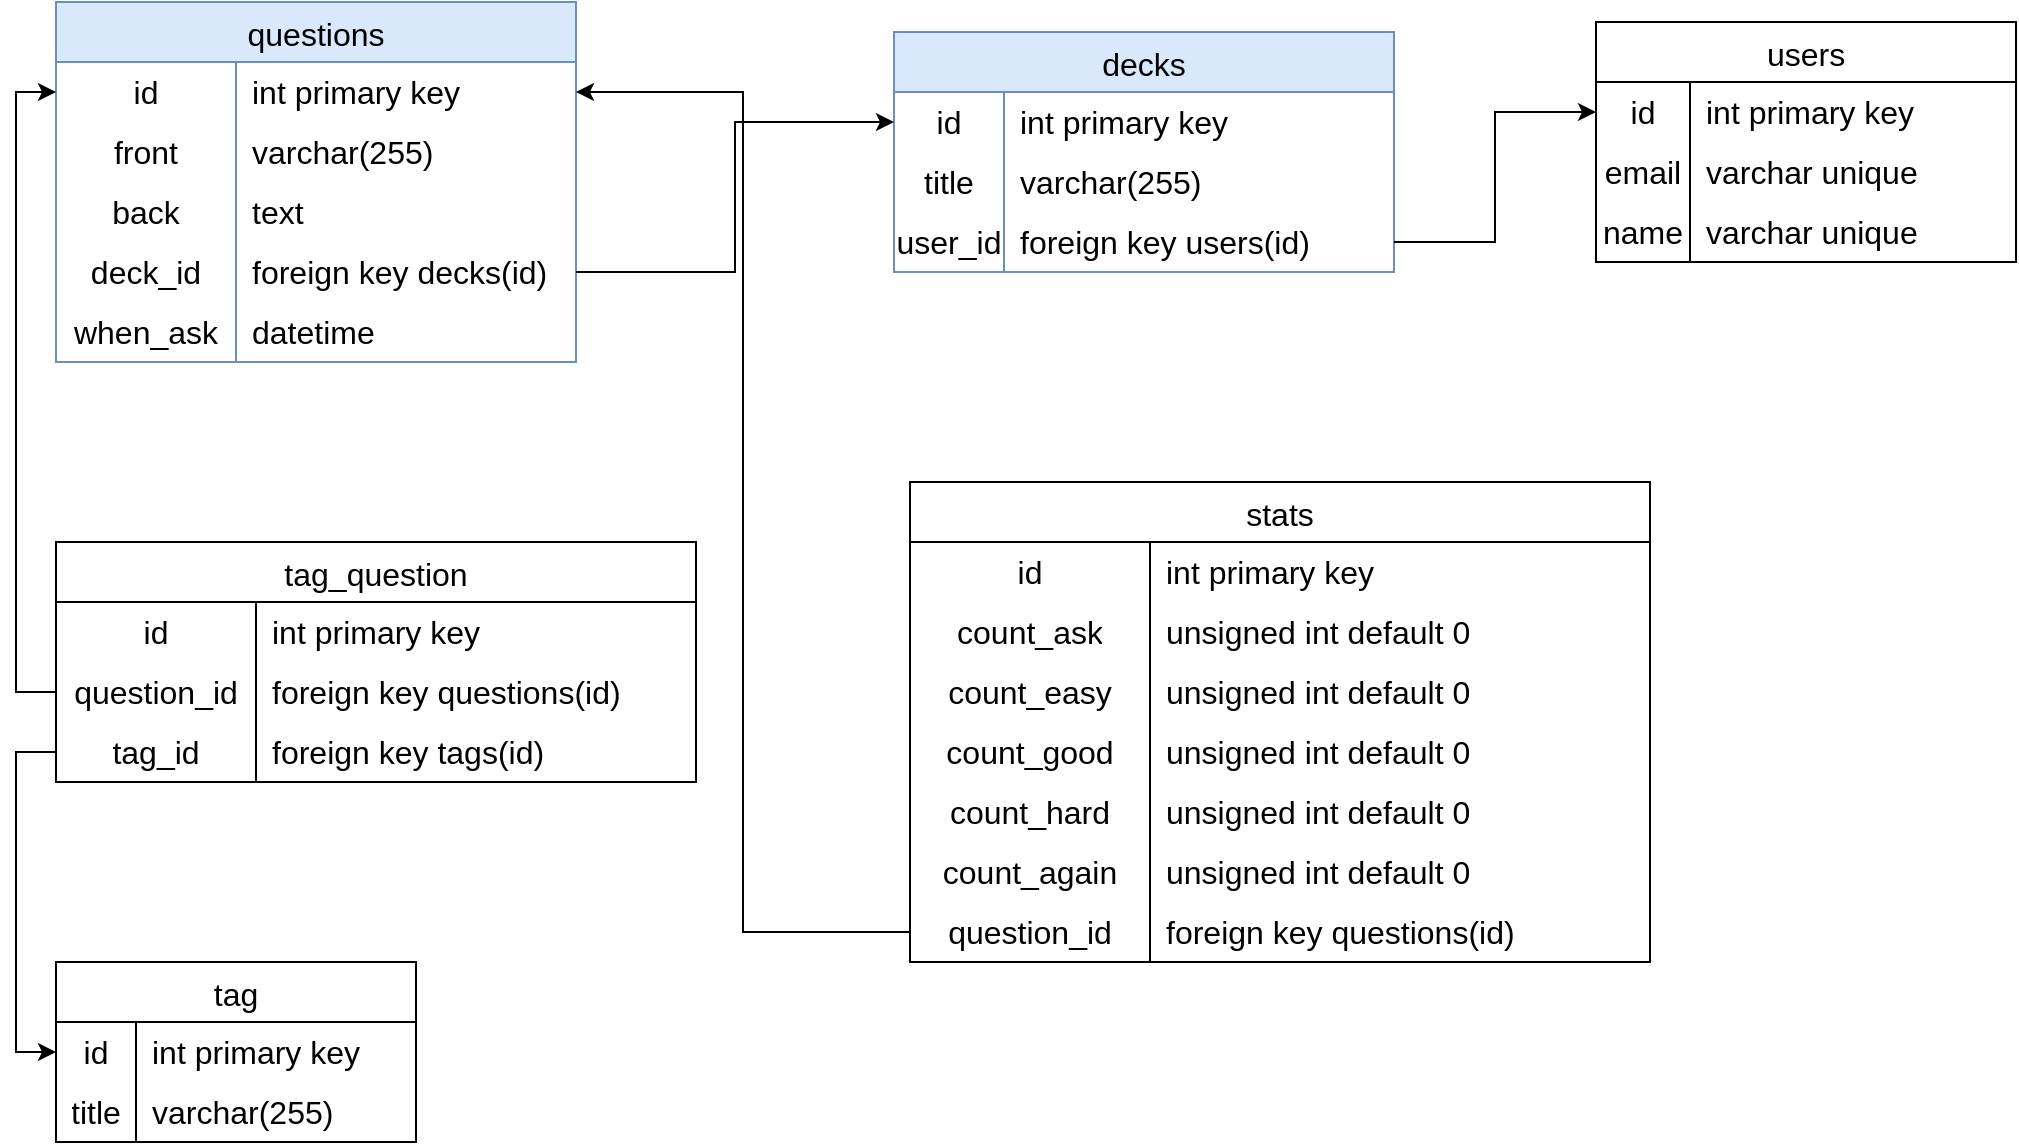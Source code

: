 <mxfile version="26.0.6">
  <diagram name="Страница — 1" id="GxzO4SMwaEqxhku50zEe">
    <mxGraphModel dx="1354" dy="680" grid="1" gridSize="10" guides="1" tooltips="1" connect="1" arrows="1" fold="1" page="1" pageScale="1" pageWidth="827" pageHeight="1169" math="0" shadow="0">
      <root>
        <mxCell id="0" />
        <mxCell id="1" parent="0" />
        <mxCell id="nsIYQJi4WjPe1FPh3urA-19" value="decks" style="shape=table;startSize=30;container=1;collapsible=0;childLayout=tableLayout;fixedRows=1;rowLines=0;fontStyle=0;strokeColor=#6c8ebf;fontSize=16;fillColor=#dae8fc;" vertex="1" parent="1">
          <mxGeometry x="449" y="245" width="250" height="120" as="geometry" />
        </mxCell>
        <mxCell id="nsIYQJi4WjPe1FPh3urA-20" value="" style="shape=tableRow;horizontal=0;startSize=0;swimlaneHead=0;swimlaneBody=0;top=0;left=0;bottom=0;right=0;collapsible=0;dropTarget=0;fillColor=none;points=[[0,0.5],[1,0.5]];portConstraint=eastwest;strokeColor=inherit;fontSize=16;" vertex="1" parent="nsIYQJi4WjPe1FPh3urA-19">
          <mxGeometry y="30" width="250" height="30" as="geometry" />
        </mxCell>
        <mxCell id="nsIYQJi4WjPe1FPh3urA-21" value="id" style="shape=partialRectangle;html=1;whiteSpace=wrap;connectable=0;fillColor=none;top=0;left=0;bottom=0;right=0;overflow=hidden;pointerEvents=1;strokeColor=inherit;fontSize=16;" vertex="1" parent="nsIYQJi4WjPe1FPh3urA-20">
          <mxGeometry width="55" height="30" as="geometry">
            <mxRectangle width="55" height="30" as="alternateBounds" />
          </mxGeometry>
        </mxCell>
        <mxCell id="nsIYQJi4WjPe1FPh3urA-22" value="int primary key" style="shape=partialRectangle;html=1;whiteSpace=wrap;connectable=0;fillColor=none;top=0;left=0;bottom=0;right=0;align=left;spacingLeft=6;overflow=hidden;strokeColor=inherit;fontSize=16;" vertex="1" parent="nsIYQJi4WjPe1FPh3urA-20">
          <mxGeometry x="55" width="195" height="30" as="geometry">
            <mxRectangle width="195" height="30" as="alternateBounds" />
          </mxGeometry>
        </mxCell>
        <mxCell id="nsIYQJi4WjPe1FPh3urA-23" value="" style="shape=tableRow;horizontal=0;startSize=0;swimlaneHead=0;swimlaneBody=0;top=0;left=0;bottom=0;right=0;collapsible=0;dropTarget=0;fillColor=none;points=[[0,0.5],[1,0.5]];portConstraint=eastwest;strokeColor=inherit;fontSize=16;" vertex="1" parent="nsIYQJi4WjPe1FPh3urA-19">
          <mxGeometry y="60" width="250" height="30" as="geometry" />
        </mxCell>
        <mxCell id="nsIYQJi4WjPe1FPh3urA-24" value="title" style="shape=partialRectangle;html=1;whiteSpace=wrap;connectable=0;fillColor=none;top=0;left=0;bottom=0;right=0;overflow=hidden;strokeColor=inherit;fontSize=16;" vertex="1" parent="nsIYQJi4WjPe1FPh3urA-23">
          <mxGeometry width="55" height="30" as="geometry">
            <mxRectangle width="55" height="30" as="alternateBounds" />
          </mxGeometry>
        </mxCell>
        <mxCell id="nsIYQJi4WjPe1FPh3urA-25" value="varchar(255)" style="shape=partialRectangle;html=1;whiteSpace=wrap;connectable=0;fillColor=none;top=0;left=0;bottom=0;right=0;align=left;spacingLeft=6;overflow=hidden;strokeColor=inherit;fontSize=16;" vertex="1" parent="nsIYQJi4WjPe1FPh3urA-23">
          <mxGeometry x="55" width="195" height="30" as="geometry">
            <mxRectangle width="195" height="30" as="alternateBounds" />
          </mxGeometry>
        </mxCell>
        <mxCell id="nsIYQJi4WjPe1FPh3urA-39" style="shape=tableRow;horizontal=0;startSize=0;swimlaneHead=0;swimlaneBody=0;top=0;left=0;bottom=0;right=0;collapsible=0;dropTarget=0;fillColor=none;points=[[0,0.5],[1,0.5]];portConstraint=eastwest;strokeColor=inherit;fontSize=16;" vertex="1" parent="nsIYQJi4WjPe1FPh3urA-19">
          <mxGeometry y="90" width="250" height="30" as="geometry" />
        </mxCell>
        <mxCell id="nsIYQJi4WjPe1FPh3urA-40" value="user_id" style="shape=partialRectangle;html=1;whiteSpace=wrap;connectable=0;fillColor=none;top=0;left=0;bottom=0;right=0;overflow=hidden;strokeColor=inherit;fontSize=16;" vertex="1" parent="nsIYQJi4WjPe1FPh3urA-39">
          <mxGeometry width="55" height="30" as="geometry">
            <mxRectangle width="55" height="30" as="alternateBounds" />
          </mxGeometry>
        </mxCell>
        <mxCell id="nsIYQJi4WjPe1FPh3urA-41" value="foreign key users(id)" style="shape=partialRectangle;html=1;whiteSpace=wrap;connectable=0;fillColor=none;top=0;left=0;bottom=0;right=0;align=left;spacingLeft=6;overflow=hidden;strokeColor=inherit;fontSize=16;" vertex="1" parent="nsIYQJi4WjPe1FPh3urA-39">
          <mxGeometry x="55" width="195" height="30" as="geometry">
            <mxRectangle width="195" height="30" as="alternateBounds" />
          </mxGeometry>
        </mxCell>
        <mxCell id="nsIYQJi4WjPe1FPh3urA-29" value="users" style="shape=table;startSize=30;container=1;collapsible=0;childLayout=tableLayout;fixedRows=1;rowLines=0;fontStyle=0;strokeColor=default;fontSize=16;" vertex="1" parent="1">
          <mxGeometry x="800" y="240" width="210" height="120" as="geometry" />
        </mxCell>
        <mxCell id="nsIYQJi4WjPe1FPh3urA-30" value="" style="shape=tableRow;horizontal=0;startSize=0;swimlaneHead=0;swimlaneBody=0;top=0;left=0;bottom=0;right=0;collapsible=0;dropTarget=0;fillColor=none;points=[[0,0.5],[1,0.5]];portConstraint=eastwest;strokeColor=inherit;fontSize=16;" vertex="1" parent="nsIYQJi4WjPe1FPh3urA-29">
          <mxGeometry y="30" width="210" height="30" as="geometry" />
        </mxCell>
        <mxCell id="nsIYQJi4WjPe1FPh3urA-31" value="id" style="shape=partialRectangle;html=1;whiteSpace=wrap;connectable=0;fillColor=none;top=0;left=0;bottom=0;right=0;overflow=hidden;pointerEvents=1;strokeColor=inherit;fontSize=16;" vertex="1" parent="nsIYQJi4WjPe1FPh3urA-30">
          <mxGeometry width="47" height="30" as="geometry">
            <mxRectangle width="47" height="30" as="alternateBounds" />
          </mxGeometry>
        </mxCell>
        <mxCell id="nsIYQJi4WjPe1FPh3urA-32" value="int primary key" style="shape=partialRectangle;html=1;whiteSpace=wrap;connectable=0;fillColor=none;top=0;left=0;bottom=0;right=0;align=left;spacingLeft=6;overflow=hidden;strokeColor=inherit;fontSize=16;" vertex="1" parent="nsIYQJi4WjPe1FPh3urA-30">
          <mxGeometry x="47" width="163" height="30" as="geometry">
            <mxRectangle width="163" height="30" as="alternateBounds" />
          </mxGeometry>
        </mxCell>
        <mxCell id="nsIYQJi4WjPe1FPh3urA-33" value="" style="shape=tableRow;horizontal=0;startSize=0;swimlaneHead=0;swimlaneBody=0;top=0;left=0;bottom=0;right=0;collapsible=0;dropTarget=0;fillColor=none;points=[[0,0.5],[1,0.5]];portConstraint=eastwest;strokeColor=inherit;fontSize=16;" vertex="1" parent="nsIYQJi4WjPe1FPh3urA-29">
          <mxGeometry y="60" width="210" height="30" as="geometry" />
        </mxCell>
        <mxCell id="nsIYQJi4WjPe1FPh3urA-34" value="email" style="shape=partialRectangle;html=1;whiteSpace=wrap;connectable=0;fillColor=none;top=0;left=0;bottom=0;right=0;overflow=hidden;strokeColor=inherit;fontSize=16;" vertex="1" parent="nsIYQJi4WjPe1FPh3urA-33">
          <mxGeometry width="47" height="30" as="geometry">
            <mxRectangle width="47" height="30" as="alternateBounds" />
          </mxGeometry>
        </mxCell>
        <mxCell id="nsIYQJi4WjPe1FPh3urA-35" value="varchar unique" style="shape=partialRectangle;html=1;whiteSpace=wrap;connectable=0;fillColor=none;top=0;left=0;bottom=0;right=0;align=left;spacingLeft=6;overflow=hidden;strokeColor=inherit;fontSize=16;" vertex="1" parent="nsIYQJi4WjPe1FPh3urA-33">
          <mxGeometry x="47" width="163" height="30" as="geometry">
            <mxRectangle width="163" height="30" as="alternateBounds" />
          </mxGeometry>
        </mxCell>
        <mxCell id="nsIYQJi4WjPe1FPh3urA-36" value="" style="shape=tableRow;horizontal=0;startSize=0;swimlaneHead=0;swimlaneBody=0;top=0;left=0;bottom=0;right=0;collapsible=0;dropTarget=0;fillColor=none;points=[[0,0.5],[1,0.5]];portConstraint=eastwest;strokeColor=inherit;fontSize=16;" vertex="1" parent="nsIYQJi4WjPe1FPh3urA-29">
          <mxGeometry y="90" width="210" height="30" as="geometry" />
        </mxCell>
        <mxCell id="nsIYQJi4WjPe1FPh3urA-37" value="name" style="shape=partialRectangle;html=1;whiteSpace=wrap;connectable=0;fillColor=none;top=0;left=0;bottom=0;right=0;overflow=hidden;strokeColor=inherit;fontSize=16;" vertex="1" parent="nsIYQJi4WjPe1FPh3urA-36">
          <mxGeometry width="47" height="30" as="geometry">
            <mxRectangle width="47" height="30" as="alternateBounds" />
          </mxGeometry>
        </mxCell>
        <mxCell id="nsIYQJi4WjPe1FPh3urA-38" value="varchar unique" style="shape=partialRectangle;html=1;whiteSpace=wrap;connectable=0;fillColor=none;top=0;left=0;bottom=0;right=0;align=left;spacingLeft=6;overflow=hidden;strokeColor=inherit;fontSize=16;" vertex="1" parent="nsIYQJi4WjPe1FPh3urA-36">
          <mxGeometry x="47" width="163" height="30" as="geometry">
            <mxRectangle width="163" height="30" as="alternateBounds" />
          </mxGeometry>
        </mxCell>
        <mxCell id="nsIYQJi4WjPe1FPh3urA-44" style="edgeStyle=orthogonalEdgeStyle;rounded=0;orthogonalLoop=1;jettySize=auto;html=1;entryX=0;entryY=0.5;entryDx=0;entryDy=0;" edge="1" parent="1" source="nsIYQJi4WjPe1FPh3urA-39" target="nsIYQJi4WjPe1FPh3urA-30">
          <mxGeometry relative="1" as="geometry" />
        </mxCell>
        <mxCell id="nsIYQJi4WjPe1FPh3urA-45" value="questions" style="shape=table;startSize=30;container=1;collapsible=0;childLayout=tableLayout;fixedRows=1;rowLines=0;fontStyle=0;strokeColor=#6c8ebf;fontSize=16;fillColor=#dae8fc;" vertex="1" parent="1">
          <mxGeometry x="30" y="230" width="260" height="180" as="geometry" />
        </mxCell>
        <mxCell id="nsIYQJi4WjPe1FPh3urA-46" value="" style="shape=tableRow;horizontal=0;startSize=0;swimlaneHead=0;swimlaneBody=0;top=0;left=0;bottom=0;right=0;collapsible=0;dropTarget=0;fillColor=none;points=[[0,0.5],[1,0.5]];portConstraint=eastwest;strokeColor=inherit;fontSize=16;" vertex="1" parent="nsIYQJi4WjPe1FPh3urA-45">
          <mxGeometry y="30" width="260" height="30" as="geometry" />
        </mxCell>
        <mxCell id="nsIYQJi4WjPe1FPh3urA-47" value="id" style="shape=partialRectangle;html=1;whiteSpace=wrap;connectable=0;fillColor=none;top=0;left=0;bottom=0;right=0;overflow=hidden;pointerEvents=1;strokeColor=inherit;fontSize=16;" vertex="1" parent="nsIYQJi4WjPe1FPh3urA-46">
          <mxGeometry width="90" height="30" as="geometry">
            <mxRectangle width="90" height="30" as="alternateBounds" />
          </mxGeometry>
        </mxCell>
        <mxCell id="nsIYQJi4WjPe1FPh3urA-48" value="int primary key" style="shape=partialRectangle;html=1;whiteSpace=wrap;connectable=0;fillColor=none;top=0;left=0;bottom=0;right=0;align=left;spacingLeft=6;overflow=hidden;strokeColor=inherit;fontSize=16;" vertex="1" parent="nsIYQJi4WjPe1FPh3urA-46">
          <mxGeometry x="90" width="170" height="30" as="geometry">
            <mxRectangle width="170" height="30" as="alternateBounds" />
          </mxGeometry>
        </mxCell>
        <mxCell id="nsIYQJi4WjPe1FPh3urA-49" value="" style="shape=tableRow;horizontal=0;startSize=0;swimlaneHead=0;swimlaneBody=0;top=0;left=0;bottom=0;right=0;collapsible=0;dropTarget=0;fillColor=none;points=[[0,0.5],[1,0.5]];portConstraint=eastwest;strokeColor=inherit;fontSize=16;" vertex="1" parent="nsIYQJi4WjPe1FPh3urA-45">
          <mxGeometry y="60" width="260" height="30" as="geometry" />
        </mxCell>
        <mxCell id="nsIYQJi4WjPe1FPh3urA-50" value="front" style="shape=partialRectangle;html=1;whiteSpace=wrap;connectable=0;fillColor=none;top=0;left=0;bottom=0;right=0;overflow=hidden;strokeColor=inherit;fontSize=16;" vertex="1" parent="nsIYQJi4WjPe1FPh3urA-49">
          <mxGeometry width="90" height="30" as="geometry">
            <mxRectangle width="90" height="30" as="alternateBounds" />
          </mxGeometry>
        </mxCell>
        <mxCell id="nsIYQJi4WjPe1FPh3urA-51" value="varchar(255)" style="shape=partialRectangle;html=1;whiteSpace=wrap;connectable=0;fillColor=none;top=0;left=0;bottom=0;right=0;align=left;spacingLeft=6;overflow=hidden;strokeColor=inherit;fontSize=16;" vertex="1" parent="nsIYQJi4WjPe1FPh3urA-49">
          <mxGeometry x="90" width="170" height="30" as="geometry">
            <mxRectangle width="170" height="30" as="alternateBounds" />
          </mxGeometry>
        </mxCell>
        <mxCell id="nsIYQJi4WjPe1FPh3urA-52" value="" style="shape=tableRow;horizontal=0;startSize=0;swimlaneHead=0;swimlaneBody=0;top=0;left=0;bottom=0;right=0;collapsible=0;dropTarget=0;fillColor=none;points=[[0,0.5],[1,0.5]];portConstraint=eastwest;strokeColor=inherit;fontSize=16;" vertex="1" parent="nsIYQJi4WjPe1FPh3urA-45">
          <mxGeometry y="90" width="260" height="30" as="geometry" />
        </mxCell>
        <mxCell id="nsIYQJi4WjPe1FPh3urA-53" value="back" style="shape=partialRectangle;html=1;whiteSpace=wrap;connectable=0;fillColor=none;top=0;left=0;bottom=0;right=0;overflow=hidden;strokeColor=inherit;fontSize=16;" vertex="1" parent="nsIYQJi4WjPe1FPh3urA-52">
          <mxGeometry width="90" height="30" as="geometry">
            <mxRectangle width="90" height="30" as="alternateBounds" />
          </mxGeometry>
        </mxCell>
        <mxCell id="nsIYQJi4WjPe1FPh3urA-54" value="text" style="shape=partialRectangle;html=1;whiteSpace=wrap;connectable=0;fillColor=none;top=0;left=0;bottom=0;right=0;align=left;spacingLeft=6;overflow=hidden;strokeColor=inherit;fontSize=16;" vertex="1" parent="nsIYQJi4WjPe1FPh3urA-52">
          <mxGeometry x="90" width="170" height="30" as="geometry">
            <mxRectangle width="170" height="30" as="alternateBounds" />
          </mxGeometry>
        </mxCell>
        <mxCell id="nsIYQJi4WjPe1FPh3urA-55" style="shape=tableRow;horizontal=0;startSize=0;swimlaneHead=0;swimlaneBody=0;top=0;left=0;bottom=0;right=0;collapsible=0;dropTarget=0;fillColor=none;points=[[0,0.5],[1,0.5]];portConstraint=eastwest;strokeColor=inherit;fontSize=16;" vertex="1" parent="nsIYQJi4WjPe1FPh3urA-45">
          <mxGeometry y="120" width="260" height="30" as="geometry" />
        </mxCell>
        <mxCell id="nsIYQJi4WjPe1FPh3urA-56" value="deck_id" style="shape=partialRectangle;html=1;whiteSpace=wrap;connectable=0;fillColor=none;top=0;left=0;bottom=0;right=0;overflow=hidden;strokeColor=inherit;fontSize=16;" vertex="1" parent="nsIYQJi4WjPe1FPh3urA-55">
          <mxGeometry width="90" height="30" as="geometry">
            <mxRectangle width="90" height="30" as="alternateBounds" />
          </mxGeometry>
        </mxCell>
        <mxCell id="nsIYQJi4WjPe1FPh3urA-57" value="foreign key decks(id)" style="shape=partialRectangle;html=1;whiteSpace=wrap;connectable=0;fillColor=none;top=0;left=0;bottom=0;right=0;align=left;spacingLeft=6;overflow=hidden;strokeColor=inherit;fontSize=16;" vertex="1" parent="nsIYQJi4WjPe1FPh3urA-55">
          <mxGeometry x="90" width="170" height="30" as="geometry">
            <mxRectangle width="170" height="30" as="alternateBounds" />
          </mxGeometry>
        </mxCell>
        <mxCell id="nsIYQJi4WjPe1FPh3urA-60" style="shape=tableRow;horizontal=0;startSize=0;swimlaneHead=0;swimlaneBody=0;top=0;left=0;bottom=0;right=0;collapsible=0;dropTarget=0;fillColor=none;points=[[0,0.5],[1,0.5]];portConstraint=eastwest;strokeColor=inherit;fontSize=16;" vertex="1" parent="nsIYQJi4WjPe1FPh3urA-45">
          <mxGeometry y="150" width="260" height="30" as="geometry" />
        </mxCell>
        <mxCell id="nsIYQJi4WjPe1FPh3urA-61" value="when_ask" style="shape=partialRectangle;html=1;whiteSpace=wrap;connectable=0;fillColor=none;top=0;left=0;bottom=0;right=0;overflow=hidden;strokeColor=inherit;fontSize=16;" vertex="1" parent="nsIYQJi4WjPe1FPh3urA-60">
          <mxGeometry width="90" height="30" as="geometry">
            <mxRectangle width="90" height="30" as="alternateBounds" />
          </mxGeometry>
        </mxCell>
        <mxCell id="nsIYQJi4WjPe1FPh3urA-62" value="datetime" style="shape=partialRectangle;html=1;whiteSpace=wrap;connectable=0;fillColor=none;top=0;left=0;bottom=0;right=0;align=left;spacingLeft=6;overflow=hidden;strokeColor=inherit;fontSize=16;" vertex="1" parent="nsIYQJi4WjPe1FPh3urA-60">
          <mxGeometry x="90" width="170" height="30" as="geometry">
            <mxRectangle width="170" height="30" as="alternateBounds" />
          </mxGeometry>
        </mxCell>
        <mxCell id="nsIYQJi4WjPe1FPh3urA-58" style="edgeStyle=orthogonalEdgeStyle;rounded=0;orthogonalLoop=1;jettySize=auto;html=1;entryX=0;entryY=0.5;entryDx=0;entryDy=0;" edge="1" parent="1" source="nsIYQJi4WjPe1FPh3urA-55" target="nsIYQJi4WjPe1FPh3urA-20">
          <mxGeometry relative="1" as="geometry" />
        </mxCell>
        <mxCell id="nsIYQJi4WjPe1FPh3urA-63" value="tag_question" style="shape=table;startSize=30;container=1;collapsible=0;childLayout=tableLayout;fixedRows=1;rowLines=0;fontStyle=0;strokeColor=default;fontSize=16;" vertex="1" parent="1">
          <mxGeometry x="30" y="500" width="320" height="120" as="geometry" />
        </mxCell>
        <mxCell id="nsIYQJi4WjPe1FPh3urA-64" value="" style="shape=tableRow;horizontal=0;startSize=0;swimlaneHead=0;swimlaneBody=0;top=0;left=0;bottom=0;right=0;collapsible=0;dropTarget=0;fillColor=none;points=[[0,0.5],[1,0.5]];portConstraint=eastwest;strokeColor=inherit;fontSize=16;" vertex="1" parent="nsIYQJi4WjPe1FPh3urA-63">
          <mxGeometry y="30" width="320" height="30" as="geometry" />
        </mxCell>
        <mxCell id="nsIYQJi4WjPe1FPh3urA-65" value="id" style="shape=partialRectangle;html=1;whiteSpace=wrap;connectable=0;fillColor=none;top=0;left=0;bottom=0;right=0;overflow=hidden;pointerEvents=1;strokeColor=inherit;fontSize=16;" vertex="1" parent="nsIYQJi4WjPe1FPh3urA-64">
          <mxGeometry width="100" height="30" as="geometry">
            <mxRectangle width="100" height="30" as="alternateBounds" />
          </mxGeometry>
        </mxCell>
        <mxCell id="nsIYQJi4WjPe1FPh3urA-66" value="int primary key" style="shape=partialRectangle;html=1;whiteSpace=wrap;connectable=0;fillColor=none;top=0;left=0;bottom=0;right=0;align=left;spacingLeft=6;overflow=hidden;strokeColor=inherit;fontSize=16;" vertex="1" parent="nsIYQJi4WjPe1FPh3urA-64">
          <mxGeometry x="100" width="220" height="30" as="geometry">
            <mxRectangle width="220" height="30" as="alternateBounds" />
          </mxGeometry>
        </mxCell>
        <mxCell id="nsIYQJi4WjPe1FPh3urA-67" value="" style="shape=tableRow;horizontal=0;startSize=0;swimlaneHead=0;swimlaneBody=0;top=0;left=0;bottom=0;right=0;collapsible=0;dropTarget=0;fillColor=none;points=[[0,0.5],[1,0.5]];portConstraint=eastwest;strokeColor=inherit;fontSize=16;" vertex="1" parent="nsIYQJi4WjPe1FPh3urA-63">
          <mxGeometry y="60" width="320" height="30" as="geometry" />
        </mxCell>
        <mxCell id="nsIYQJi4WjPe1FPh3urA-68" value="question_id" style="shape=partialRectangle;html=1;whiteSpace=wrap;connectable=0;fillColor=none;top=0;left=0;bottom=0;right=0;overflow=hidden;strokeColor=inherit;fontSize=16;" vertex="1" parent="nsIYQJi4WjPe1FPh3urA-67">
          <mxGeometry width="100" height="30" as="geometry">
            <mxRectangle width="100" height="30" as="alternateBounds" />
          </mxGeometry>
        </mxCell>
        <mxCell id="nsIYQJi4WjPe1FPh3urA-69" value="foreign key questions(id)" style="shape=partialRectangle;html=1;whiteSpace=wrap;connectable=0;fillColor=none;top=0;left=0;bottom=0;right=0;align=left;spacingLeft=6;overflow=hidden;strokeColor=inherit;fontSize=16;" vertex="1" parent="nsIYQJi4WjPe1FPh3urA-67">
          <mxGeometry x="100" width="220" height="30" as="geometry">
            <mxRectangle width="220" height="30" as="alternateBounds" />
          </mxGeometry>
        </mxCell>
        <mxCell id="nsIYQJi4WjPe1FPh3urA-70" value="" style="shape=tableRow;horizontal=0;startSize=0;swimlaneHead=0;swimlaneBody=0;top=0;left=0;bottom=0;right=0;collapsible=0;dropTarget=0;fillColor=none;points=[[0,0.5],[1,0.5]];portConstraint=eastwest;strokeColor=inherit;fontSize=16;" vertex="1" parent="nsIYQJi4WjPe1FPh3urA-63">
          <mxGeometry y="90" width="320" height="30" as="geometry" />
        </mxCell>
        <mxCell id="nsIYQJi4WjPe1FPh3urA-71" value="tag_id" style="shape=partialRectangle;html=1;whiteSpace=wrap;connectable=0;fillColor=none;top=0;left=0;bottom=0;right=0;overflow=hidden;strokeColor=inherit;fontSize=16;" vertex="1" parent="nsIYQJi4WjPe1FPh3urA-70">
          <mxGeometry width="100" height="30" as="geometry">
            <mxRectangle width="100" height="30" as="alternateBounds" />
          </mxGeometry>
        </mxCell>
        <mxCell id="nsIYQJi4WjPe1FPh3urA-72" value="foreign key tags(id)" style="shape=partialRectangle;html=1;whiteSpace=wrap;connectable=0;fillColor=none;top=0;left=0;bottom=0;right=0;align=left;spacingLeft=6;overflow=hidden;strokeColor=inherit;fontSize=16;" vertex="1" parent="nsIYQJi4WjPe1FPh3urA-70">
          <mxGeometry x="100" width="220" height="30" as="geometry">
            <mxRectangle width="220" height="30" as="alternateBounds" />
          </mxGeometry>
        </mxCell>
        <mxCell id="nsIYQJi4WjPe1FPh3urA-74" style="edgeStyle=orthogonalEdgeStyle;rounded=0;orthogonalLoop=1;jettySize=auto;html=1;entryX=0;entryY=0.5;entryDx=0;entryDy=0;" edge="1" parent="1" source="nsIYQJi4WjPe1FPh3urA-67" target="nsIYQJi4WjPe1FPh3urA-46">
          <mxGeometry relative="1" as="geometry" />
        </mxCell>
        <mxCell id="nsIYQJi4WjPe1FPh3urA-75" value="tag" style="shape=table;startSize=30;container=1;collapsible=0;childLayout=tableLayout;fixedRows=1;rowLines=0;fontStyle=0;strokeColor=default;fontSize=16;" vertex="1" parent="1">
          <mxGeometry x="30" y="710" width="180" height="90" as="geometry" />
        </mxCell>
        <mxCell id="nsIYQJi4WjPe1FPh3urA-76" value="" style="shape=tableRow;horizontal=0;startSize=0;swimlaneHead=0;swimlaneBody=0;top=0;left=0;bottom=0;right=0;collapsible=0;dropTarget=0;fillColor=none;points=[[0,0.5],[1,0.5]];portConstraint=eastwest;strokeColor=inherit;fontSize=16;" vertex="1" parent="nsIYQJi4WjPe1FPh3urA-75">
          <mxGeometry y="30" width="180" height="30" as="geometry" />
        </mxCell>
        <mxCell id="nsIYQJi4WjPe1FPh3urA-77" value="id" style="shape=partialRectangle;html=1;whiteSpace=wrap;connectable=0;fillColor=none;top=0;left=0;bottom=0;right=0;overflow=hidden;pointerEvents=1;strokeColor=inherit;fontSize=16;" vertex="1" parent="nsIYQJi4WjPe1FPh3urA-76">
          <mxGeometry width="40" height="30" as="geometry">
            <mxRectangle width="40" height="30" as="alternateBounds" />
          </mxGeometry>
        </mxCell>
        <mxCell id="nsIYQJi4WjPe1FPh3urA-78" value="int primary key" style="shape=partialRectangle;html=1;whiteSpace=wrap;connectable=0;fillColor=none;top=0;left=0;bottom=0;right=0;align=left;spacingLeft=6;overflow=hidden;strokeColor=inherit;fontSize=16;" vertex="1" parent="nsIYQJi4WjPe1FPh3urA-76">
          <mxGeometry x="40" width="140" height="30" as="geometry">
            <mxRectangle width="140" height="30" as="alternateBounds" />
          </mxGeometry>
        </mxCell>
        <mxCell id="nsIYQJi4WjPe1FPh3urA-79" value="" style="shape=tableRow;horizontal=0;startSize=0;swimlaneHead=0;swimlaneBody=0;top=0;left=0;bottom=0;right=0;collapsible=0;dropTarget=0;fillColor=none;points=[[0,0.5],[1,0.5]];portConstraint=eastwest;strokeColor=inherit;fontSize=16;" vertex="1" parent="nsIYQJi4WjPe1FPh3urA-75">
          <mxGeometry y="60" width="180" height="30" as="geometry" />
        </mxCell>
        <mxCell id="nsIYQJi4WjPe1FPh3urA-80" value="title" style="shape=partialRectangle;html=1;whiteSpace=wrap;connectable=0;fillColor=none;top=0;left=0;bottom=0;right=0;overflow=hidden;strokeColor=inherit;fontSize=16;" vertex="1" parent="nsIYQJi4WjPe1FPh3urA-79">
          <mxGeometry width="40" height="30" as="geometry">
            <mxRectangle width="40" height="30" as="alternateBounds" />
          </mxGeometry>
        </mxCell>
        <mxCell id="nsIYQJi4WjPe1FPh3urA-81" value="varchar(255)" style="shape=partialRectangle;html=1;whiteSpace=wrap;connectable=0;fillColor=none;top=0;left=0;bottom=0;right=0;align=left;spacingLeft=6;overflow=hidden;strokeColor=inherit;fontSize=16;" vertex="1" parent="nsIYQJi4WjPe1FPh3urA-79">
          <mxGeometry x="40" width="140" height="30" as="geometry">
            <mxRectangle width="140" height="30" as="alternateBounds" />
          </mxGeometry>
        </mxCell>
        <mxCell id="nsIYQJi4WjPe1FPh3urA-85" style="edgeStyle=orthogonalEdgeStyle;rounded=0;orthogonalLoop=1;jettySize=auto;html=1;entryX=0;entryY=0.5;entryDx=0;entryDy=0;" edge="1" parent="1" source="nsIYQJi4WjPe1FPh3urA-70" target="nsIYQJi4WjPe1FPh3urA-76">
          <mxGeometry relative="1" as="geometry" />
        </mxCell>
        <mxCell id="nsIYQJi4WjPe1FPh3urA-89" value="stats" style="shape=table;startSize=30;container=1;collapsible=0;childLayout=tableLayout;fixedRows=1;rowLines=0;fontStyle=0;strokeColor=default;fontSize=16;" vertex="1" parent="1">
          <mxGeometry x="457" y="470" width="370" height="240" as="geometry" />
        </mxCell>
        <mxCell id="nsIYQJi4WjPe1FPh3urA-90" value="" style="shape=tableRow;horizontal=0;startSize=0;swimlaneHead=0;swimlaneBody=0;top=0;left=0;bottom=0;right=0;collapsible=0;dropTarget=0;fillColor=none;points=[[0,0.5],[1,0.5]];portConstraint=eastwest;strokeColor=inherit;fontSize=16;" vertex="1" parent="nsIYQJi4WjPe1FPh3urA-89">
          <mxGeometry y="30" width="370" height="30" as="geometry" />
        </mxCell>
        <mxCell id="nsIYQJi4WjPe1FPh3urA-91" value="id" style="shape=partialRectangle;html=1;whiteSpace=wrap;connectable=0;fillColor=none;top=0;left=0;bottom=0;right=0;overflow=hidden;pointerEvents=1;strokeColor=inherit;fontSize=16;" vertex="1" parent="nsIYQJi4WjPe1FPh3urA-90">
          <mxGeometry width="120" height="30" as="geometry">
            <mxRectangle width="120" height="30" as="alternateBounds" />
          </mxGeometry>
        </mxCell>
        <mxCell id="nsIYQJi4WjPe1FPh3urA-92" value="int primary key" style="shape=partialRectangle;html=1;whiteSpace=wrap;connectable=0;fillColor=none;top=0;left=0;bottom=0;right=0;align=left;spacingLeft=6;overflow=hidden;strokeColor=inherit;fontSize=16;" vertex="1" parent="nsIYQJi4WjPe1FPh3urA-90">
          <mxGeometry x="120" width="250" height="30" as="geometry">
            <mxRectangle width="250" height="30" as="alternateBounds" />
          </mxGeometry>
        </mxCell>
        <mxCell id="nsIYQJi4WjPe1FPh3urA-93" value="" style="shape=tableRow;horizontal=0;startSize=0;swimlaneHead=0;swimlaneBody=0;top=0;left=0;bottom=0;right=0;collapsible=0;dropTarget=0;fillColor=none;points=[[0,0.5],[1,0.5]];portConstraint=eastwest;strokeColor=inherit;fontSize=16;" vertex="1" parent="nsIYQJi4WjPe1FPh3urA-89">
          <mxGeometry y="60" width="370" height="30" as="geometry" />
        </mxCell>
        <mxCell id="nsIYQJi4WjPe1FPh3urA-94" value="count_ask" style="shape=partialRectangle;html=1;whiteSpace=wrap;connectable=0;fillColor=none;top=0;left=0;bottom=0;right=0;overflow=hidden;strokeColor=inherit;fontSize=16;" vertex="1" parent="nsIYQJi4WjPe1FPh3urA-93">
          <mxGeometry width="120" height="30" as="geometry">
            <mxRectangle width="120" height="30" as="alternateBounds" />
          </mxGeometry>
        </mxCell>
        <mxCell id="nsIYQJi4WjPe1FPh3urA-95" value="unsigned int default 0" style="shape=partialRectangle;html=1;whiteSpace=wrap;connectable=0;fillColor=none;top=0;left=0;bottom=0;right=0;align=left;spacingLeft=6;overflow=hidden;strokeColor=inherit;fontSize=16;" vertex="1" parent="nsIYQJi4WjPe1FPh3urA-93">
          <mxGeometry x="120" width="250" height="30" as="geometry">
            <mxRectangle width="250" height="30" as="alternateBounds" />
          </mxGeometry>
        </mxCell>
        <mxCell id="nsIYQJi4WjPe1FPh3urA-96" value="" style="shape=tableRow;horizontal=0;startSize=0;swimlaneHead=0;swimlaneBody=0;top=0;left=0;bottom=0;right=0;collapsible=0;dropTarget=0;fillColor=none;points=[[0,0.5],[1,0.5]];portConstraint=eastwest;strokeColor=inherit;fontSize=16;" vertex="1" parent="nsIYQJi4WjPe1FPh3urA-89">
          <mxGeometry y="90" width="370" height="30" as="geometry" />
        </mxCell>
        <mxCell id="nsIYQJi4WjPe1FPh3urA-97" value="count_easy" style="shape=partialRectangle;html=1;whiteSpace=wrap;connectable=0;fillColor=none;top=0;left=0;bottom=0;right=0;overflow=hidden;strokeColor=inherit;fontSize=16;" vertex="1" parent="nsIYQJi4WjPe1FPh3urA-96">
          <mxGeometry width="120" height="30" as="geometry">
            <mxRectangle width="120" height="30" as="alternateBounds" />
          </mxGeometry>
        </mxCell>
        <mxCell id="nsIYQJi4WjPe1FPh3urA-98" value="unsigned int default 0" style="shape=partialRectangle;html=1;whiteSpace=wrap;connectable=0;fillColor=none;top=0;left=0;bottom=0;right=0;align=left;spacingLeft=6;overflow=hidden;strokeColor=inherit;fontSize=16;" vertex="1" parent="nsIYQJi4WjPe1FPh3urA-96">
          <mxGeometry x="120" width="250" height="30" as="geometry">
            <mxRectangle width="250" height="30" as="alternateBounds" />
          </mxGeometry>
        </mxCell>
        <mxCell id="nsIYQJi4WjPe1FPh3urA-99" style="shape=tableRow;horizontal=0;startSize=0;swimlaneHead=0;swimlaneBody=0;top=0;left=0;bottom=0;right=0;collapsible=0;dropTarget=0;fillColor=none;points=[[0,0.5],[1,0.5]];portConstraint=eastwest;strokeColor=inherit;fontSize=16;" vertex="1" parent="nsIYQJi4WjPe1FPh3urA-89">
          <mxGeometry y="120" width="370" height="30" as="geometry" />
        </mxCell>
        <mxCell id="nsIYQJi4WjPe1FPh3urA-100" value="count_good" style="shape=partialRectangle;html=1;whiteSpace=wrap;connectable=0;fillColor=none;top=0;left=0;bottom=0;right=0;overflow=hidden;strokeColor=inherit;fontSize=16;" vertex="1" parent="nsIYQJi4WjPe1FPh3urA-99">
          <mxGeometry width="120" height="30" as="geometry">
            <mxRectangle width="120" height="30" as="alternateBounds" />
          </mxGeometry>
        </mxCell>
        <mxCell id="nsIYQJi4WjPe1FPh3urA-101" value="unsigned int default 0" style="shape=partialRectangle;html=1;whiteSpace=wrap;connectable=0;fillColor=none;top=0;left=0;bottom=0;right=0;align=left;spacingLeft=6;overflow=hidden;strokeColor=inherit;fontSize=16;" vertex="1" parent="nsIYQJi4WjPe1FPh3urA-99">
          <mxGeometry x="120" width="250" height="30" as="geometry">
            <mxRectangle width="250" height="30" as="alternateBounds" />
          </mxGeometry>
        </mxCell>
        <mxCell id="nsIYQJi4WjPe1FPh3urA-102" style="shape=tableRow;horizontal=0;startSize=0;swimlaneHead=0;swimlaneBody=0;top=0;left=0;bottom=0;right=0;collapsible=0;dropTarget=0;fillColor=none;points=[[0,0.5],[1,0.5]];portConstraint=eastwest;strokeColor=inherit;fontSize=16;" vertex="1" parent="nsIYQJi4WjPe1FPh3urA-89">
          <mxGeometry y="150" width="370" height="30" as="geometry" />
        </mxCell>
        <mxCell id="nsIYQJi4WjPe1FPh3urA-103" value="count_hard" style="shape=partialRectangle;html=1;whiteSpace=wrap;connectable=0;fillColor=none;top=0;left=0;bottom=0;right=0;overflow=hidden;strokeColor=inherit;fontSize=16;" vertex="1" parent="nsIYQJi4WjPe1FPh3urA-102">
          <mxGeometry width="120" height="30" as="geometry">
            <mxRectangle width="120" height="30" as="alternateBounds" />
          </mxGeometry>
        </mxCell>
        <mxCell id="nsIYQJi4WjPe1FPh3urA-104" value="unsigned int default 0" style="shape=partialRectangle;html=1;whiteSpace=wrap;connectable=0;fillColor=none;top=0;left=0;bottom=0;right=0;align=left;spacingLeft=6;overflow=hidden;strokeColor=inherit;fontSize=16;" vertex="1" parent="nsIYQJi4WjPe1FPh3urA-102">
          <mxGeometry x="120" width="250" height="30" as="geometry">
            <mxRectangle width="250" height="30" as="alternateBounds" />
          </mxGeometry>
        </mxCell>
        <mxCell id="nsIYQJi4WjPe1FPh3urA-105" style="shape=tableRow;horizontal=0;startSize=0;swimlaneHead=0;swimlaneBody=0;top=0;left=0;bottom=0;right=0;collapsible=0;dropTarget=0;fillColor=none;points=[[0,0.5],[1,0.5]];portConstraint=eastwest;strokeColor=inherit;fontSize=16;" vertex="1" parent="nsIYQJi4WjPe1FPh3urA-89">
          <mxGeometry y="180" width="370" height="30" as="geometry" />
        </mxCell>
        <mxCell id="nsIYQJi4WjPe1FPh3urA-106" value="count_again" style="shape=partialRectangle;html=1;whiteSpace=wrap;connectable=0;fillColor=none;top=0;left=0;bottom=0;right=0;overflow=hidden;strokeColor=inherit;fontSize=16;" vertex="1" parent="nsIYQJi4WjPe1FPh3urA-105">
          <mxGeometry width="120" height="30" as="geometry">
            <mxRectangle width="120" height="30" as="alternateBounds" />
          </mxGeometry>
        </mxCell>
        <mxCell id="nsIYQJi4WjPe1FPh3urA-107" value="unsigned int default 0" style="shape=partialRectangle;html=1;whiteSpace=wrap;connectable=0;fillColor=none;top=0;left=0;bottom=0;right=0;align=left;spacingLeft=6;overflow=hidden;strokeColor=inherit;fontSize=16;" vertex="1" parent="nsIYQJi4WjPe1FPh3urA-105">
          <mxGeometry x="120" width="250" height="30" as="geometry">
            <mxRectangle width="250" height="30" as="alternateBounds" />
          </mxGeometry>
        </mxCell>
        <mxCell id="nsIYQJi4WjPe1FPh3urA-108" style="shape=tableRow;horizontal=0;startSize=0;swimlaneHead=0;swimlaneBody=0;top=0;left=0;bottom=0;right=0;collapsible=0;dropTarget=0;fillColor=none;points=[[0,0.5],[1,0.5]];portConstraint=eastwest;strokeColor=inherit;fontSize=16;" vertex="1" parent="nsIYQJi4WjPe1FPh3urA-89">
          <mxGeometry y="210" width="370" height="30" as="geometry" />
        </mxCell>
        <mxCell id="nsIYQJi4WjPe1FPh3urA-109" value="question_id" style="shape=partialRectangle;html=1;whiteSpace=wrap;connectable=0;fillColor=none;top=0;left=0;bottom=0;right=0;overflow=hidden;strokeColor=inherit;fontSize=16;" vertex="1" parent="nsIYQJi4WjPe1FPh3urA-108">
          <mxGeometry width="120" height="30" as="geometry">
            <mxRectangle width="120" height="30" as="alternateBounds" />
          </mxGeometry>
        </mxCell>
        <mxCell id="nsIYQJi4WjPe1FPh3urA-110" value="foreign key questions(id)" style="shape=partialRectangle;html=1;whiteSpace=wrap;connectable=0;fillColor=none;top=0;left=0;bottom=0;right=0;align=left;spacingLeft=6;overflow=hidden;strokeColor=inherit;fontSize=16;" vertex="1" parent="nsIYQJi4WjPe1FPh3urA-108">
          <mxGeometry x="120" width="250" height="30" as="geometry">
            <mxRectangle width="250" height="30" as="alternateBounds" />
          </mxGeometry>
        </mxCell>
        <mxCell id="nsIYQJi4WjPe1FPh3urA-112" style="edgeStyle=orthogonalEdgeStyle;rounded=0;orthogonalLoop=1;jettySize=auto;html=1;exitX=0;exitY=0.5;exitDx=0;exitDy=0;entryX=1;entryY=0.5;entryDx=0;entryDy=0;" edge="1" parent="1" source="nsIYQJi4WjPe1FPh3urA-108" target="nsIYQJi4WjPe1FPh3urA-46">
          <mxGeometry relative="1" as="geometry" />
        </mxCell>
      </root>
    </mxGraphModel>
  </diagram>
</mxfile>
